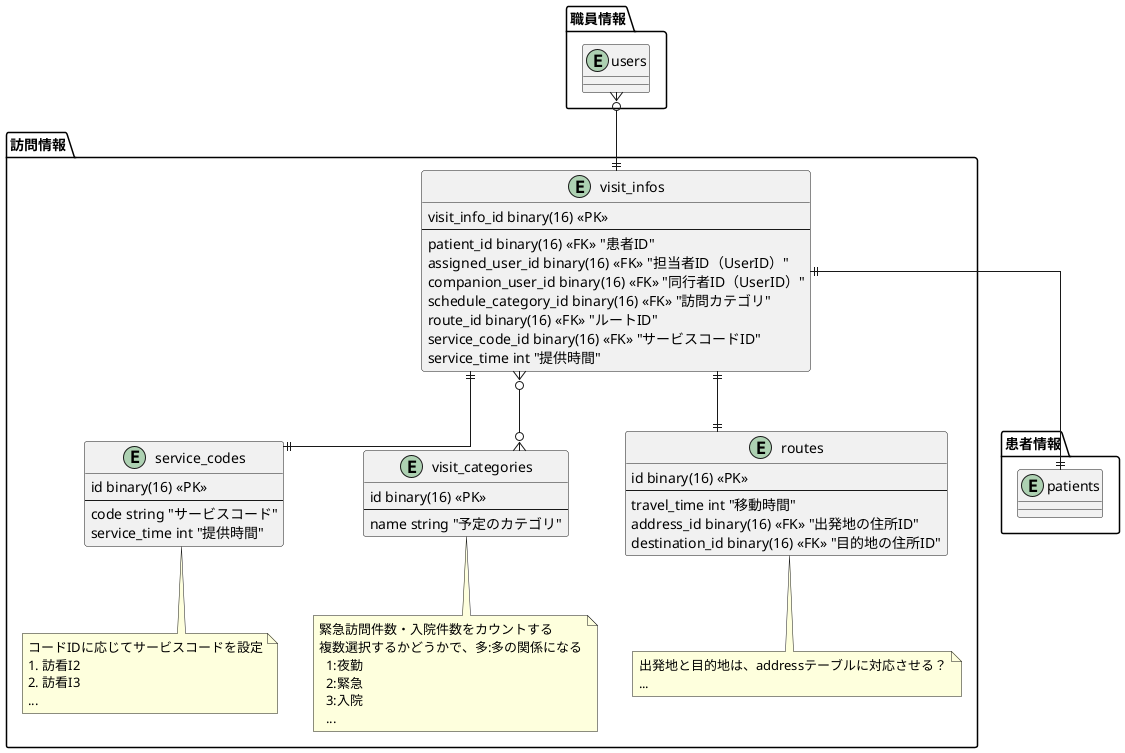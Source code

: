 @startuml entity-relationship-diagram
skinparam linetype ortho

package 訪問情報 {
  entity visit_infos {
    visit_info_id binary(16) <<PK>>
    --
    patient_id binary(16) <<FK>> "患者ID"
    assigned_user_id binary(16) <<FK>> "担当者ID（UserID）"
    companion_user_id binary(16) <<FK>> "同行者ID（UserID）"
    schedule_category_id binary(16) <<FK>> "訪問カテゴリ"
    route_id binary(16) <<FK>> "ルートID"
    service_code_id binary(16) <<FK>> "サービスコードID"
    service_time int "提供時間"
  }

  entity service_codes {
    id binary(16) <<PK>>
    --
    code string "サービスコード"
    service_time int "提供時間"
  }
  note bottom of service_codes
    コードIDに応じてサービスコードを設定
    1. 訪看I2
    2. 訪看I3
    ...
  end note

  entity visit_categories {
    id binary(16) <<PK>>
    --
    name string "予定のカテゴリ"
  }

  note bottom of visit_categories
  緊急訪問件数・入院件数をカウントする
  複数選択するかどうかで、多:多の関係になる
    1:夜勤
    2:緊急
    3:入院
    ...
  end note

  entity routes {
    id binary(16) <<PK>>
    --
    travel_time int "移動時間"
    address_id binary(16) <<FK>> "出発地の住所ID"
    destination_id binary(16) <<FK>> "目的地の住所ID"
  }

  note bottom of routes
    出発地と目的地は、addressテーブルに対応させる？
    ...
  end note
}

package 患者情報 {
  entity patients {}
}

package 職員情報 {
  entity users {}
}

users }o--|| visit_infos
visit_infos ||--|| service_codes
visit_infos ||--|| patients
visit_infos ||--|| routes
visit_infos }o--o{ visit_categories

@enduml